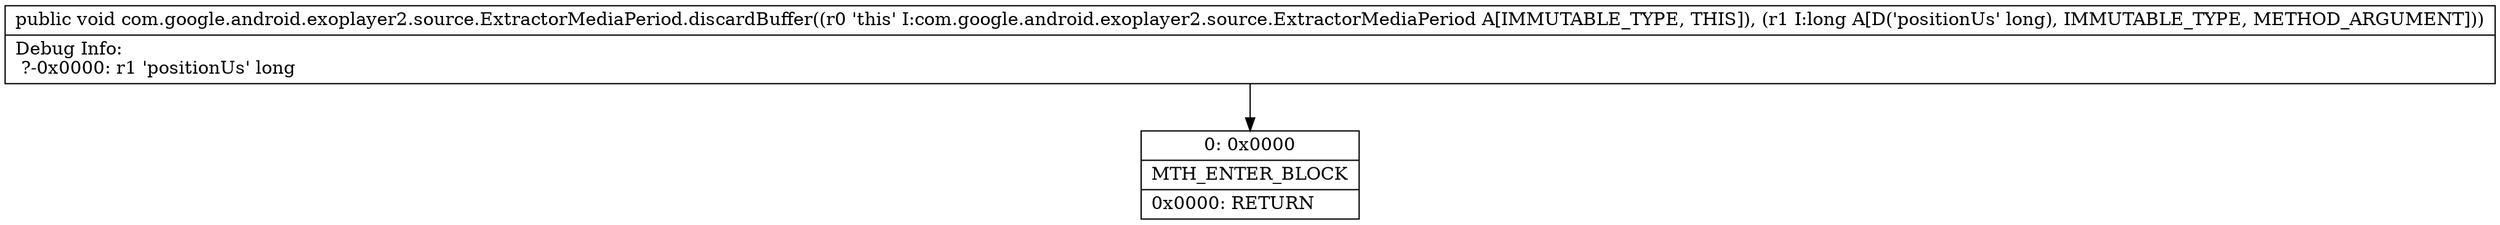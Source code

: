 digraph "CFG forcom.google.android.exoplayer2.source.ExtractorMediaPeriod.discardBuffer(J)V" {
Node_0 [shape=record,label="{0\:\ 0x0000|MTH_ENTER_BLOCK\l|0x0000: RETURN   \l}"];
MethodNode[shape=record,label="{public void com.google.android.exoplayer2.source.ExtractorMediaPeriod.discardBuffer((r0 'this' I:com.google.android.exoplayer2.source.ExtractorMediaPeriod A[IMMUTABLE_TYPE, THIS]), (r1 I:long A[D('positionUs' long), IMMUTABLE_TYPE, METHOD_ARGUMENT]))  | Debug Info:\l  ?\-0x0000: r1 'positionUs' long\l}"];
MethodNode -> Node_0;
}


